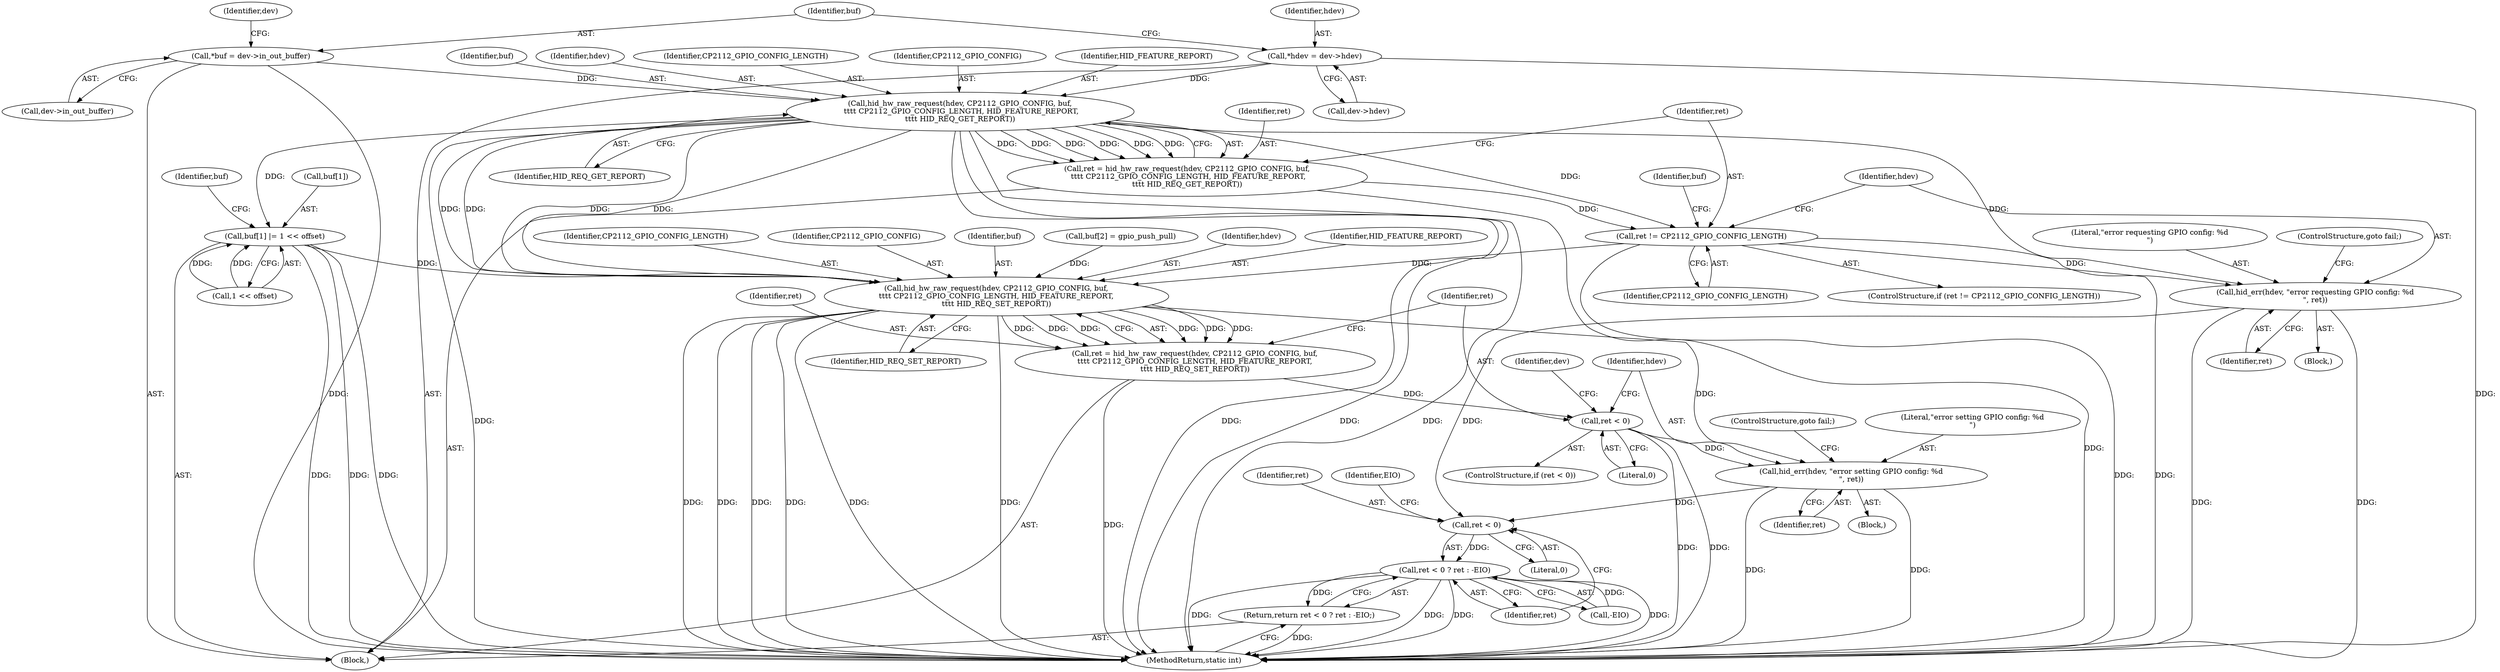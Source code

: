 digraph "0_linux_7a7b5df84b6b4e5d599c7289526eed96541a0654_0@pointer" {
"1000131" [label="(Call,hid_hw_raw_request(hdev, CP2112_GPIO_CONFIG, buf,\n \t\t\t\t CP2112_GPIO_CONFIG_LENGTH, HID_FEATURE_REPORT,\n\t\t\t\t HID_REQ_GET_REPORT))"];
"1000112" [label="(Call,*hdev = dev->hdev)"];
"1000118" [label="(Call,*buf = dev->in_out_buffer)"];
"1000129" [label="(Call,ret = hid_hw_raw_request(hdev, CP2112_GPIO_CONFIG, buf,\n \t\t\t\t CP2112_GPIO_CONFIG_LENGTH, HID_FEATURE_REPORT,\n\t\t\t\t HID_REQ_GET_REPORT))"];
"1000139" [label="(Call,ret != CP2112_GPIO_CONFIG_LENGTH)"];
"1000143" [label="(Call,hid_err(hdev, \"error requesting GPIO config: %d\n\", ret))"];
"1000198" [label="(Call,ret < 0)"];
"1000197" [label="(Call,ret < 0 ? ret : -EIO)"];
"1000196" [label="(Return,return ret < 0 ? ret : -EIO;)"];
"1000162" [label="(Call,hid_hw_raw_request(hdev, CP2112_GPIO_CONFIG, buf,\n\t\t\t\t CP2112_GPIO_CONFIG_LENGTH, HID_FEATURE_REPORT,\n\t\t\t\t HID_REQ_SET_REPORT))"];
"1000160" [label="(Call,ret = hid_hw_raw_request(hdev, CP2112_GPIO_CONFIG, buf,\n\t\t\t\t CP2112_GPIO_CONFIG_LENGTH, HID_FEATURE_REPORT,\n\t\t\t\t HID_REQ_SET_REPORT))"];
"1000170" [label="(Call,ret < 0)"];
"1000174" [label="(Call,hid_err(hdev, \"error setting GPIO config: %d\n\", ret))"];
"1000148" [label="(Call,buf[1] |= 1 << offset)"];
"1000204" [label="(MethodReturn,static int)"];
"1000197" [label="(Call,ret < 0 ? ret : -EIO)"];
"1000118" [label="(Call,*buf = dev->in_out_buffer)"];
"1000164" [label="(Identifier,CP2112_GPIO_CONFIG)"];
"1000161" [label="(Identifier,ret)"];
"1000138" [label="(ControlStructure,if (ret != CP2112_GPIO_CONFIG_LENGTH))"];
"1000170" [label="(Call,ret < 0)"];
"1000165" [label="(Identifier,buf)"];
"1000160" [label="(Call,ret = hid_hw_raw_request(hdev, CP2112_GPIO_CONFIG, buf,\n\t\t\t\t CP2112_GPIO_CONFIG_LENGTH, HID_FEATURE_REPORT,\n\t\t\t\t HID_REQ_SET_REPORT))"];
"1000149" [label="(Call,buf[1])"];
"1000155" [label="(Call,buf[2] = gpio_push_pull)"];
"1000203" [label="(Identifier,EIO)"];
"1000141" [label="(Identifier,CP2112_GPIO_CONFIG_LENGTH)"];
"1000137" [label="(Identifier,HID_REQ_GET_REPORT)"];
"1000201" [label="(Identifier,ret)"];
"1000202" [label="(Call,-EIO)"];
"1000163" [label="(Identifier,hdev)"];
"1000182" [label="(Identifier,dev)"];
"1000173" [label="(Block,)"];
"1000198" [label="(Call,ret < 0)"];
"1000177" [label="(Identifier,ret)"];
"1000176" [label="(Literal,\"error setting GPIO config: %d\n\")"];
"1000157" [label="(Identifier,buf)"];
"1000146" [label="(Identifier,ret)"];
"1000127" [label="(Identifier,dev)"];
"1000136" [label="(Identifier,HID_FEATURE_REPORT)"];
"1000144" [label="(Identifier,hdev)"];
"1000150" [label="(Identifier,buf)"];
"1000112" [label="(Call,*hdev = dev->hdev)"];
"1000114" [label="(Call,dev->hdev)"];
"1000145" [label="(Literal,\"error requesting GPIO config: %d\n\")"];
"1000200" [label="(Literal,0)"];
"1000152" [label="(Call,1 << offset)"];
"1000129" [label="(Call,ret = hid_hw_raw_request(hdev, CP2112_GPIO_CONFIG, buf,\n \t\t\t\t CP2112_GPIO_CONFIG_LENGTH, HID_FEATURE_REPORT,\n\t\t\t\t HID_REQ_GET_REPORT))"];
"1000167" [label="(Identifier,HID_FEATURE_REPORT)"];
"1000174" [label="(Call,hid_err(hdev, \"error setting GPIO config: %d\n\", ret))"];
"1000119" [label="(Identifier,buf)"];
"1000199" [label="(Identifier,ret)"];
"1000148" [label="(Call,buf[1] |= 1 << offset)"];
"1000162" [label="(Call,hid_hw_raw_request(hdev, CP2112_GPIO_CONFIG, buf,\n\t\t\t\t CP2112_GPIO_CONFIG_LENGTH, HID_FEATURE_REPORT,\n\t\t\t\t HID_REQ_SET_REPORT))"];
"1000113" [label="(Identifier,hdev)"];
"1000147" [label="(ControlStructure,goto fail;)"];
"1000178" [label="(ControlStructure,goto fail;)"];
"1000142" [label="(Block,)"];
"1000120" [label="(Call,dev->in_out_buffer)"];
"1000130" [label="(Identifier,ret)"];
"1000169" [label="(ControlStructure,if (ret < 0))"];
"1000140" [label="(Identifier,ret)"];
"1000134" [label="(Identifier,buf)"];
"1000132" [label="(Identifier,hdev)"];
"1000143" [label="(Call,hid_err(hdev, \"error requesting GPIO config: %d\n\", ret))"];
"1000135" [label="(Identifier,CP2112_GPIO_CONFIG_LENGTH)"];
"1000133" [label="(Identifier,CP2112_GPIO_CONFIG)"];
"1000139" [label="(Call,ret != CP2112_GPIO_CONFIG_LENGTH)"];
"1000171" [label="(Identifier,ret)"];
"1000168" [label="(Identifier,HID_REQ_SET_REPORT)"];
"1000175" [label="(Identifier,hdev)"];
"1000166" [label="(Identifier,CP2112_GPIO_CONFIG_LENGTH)"];
"1000172" [label="(Literal,0)"];
"1000105" [label="(Block,)"];
"1000131" [label="(Call,hid_hw_raw_request(hdev, CP2112_GPIO_CONFIG, buf,\n \t\t\t\t CP2112_GPIO_CONFIG_LENGTH, HID_FEATURE_REPORT,\n\t\t\t\t HID_REQ_GET_REPORT))"];
"1000196" [label="(Return,return ret < 0 ? ret : -EIO;)"];
"1000131" -> "1000129"  [label="AST: "];
"1000131" -> "1000137"  [label="CFG: "];
"1000132" -> "1000131"  [label="AST: "];
"1000133" -> "1000131"  [label="AST: "];
"1000134" -> "1000131"  [label="AST: "];
"1000135" -> "1000131"  [label="AST: "];
"1000136" -> "1000131"  [label="AST: "];
"1000137" -> "1000131"  [label="AST: "];
"1000129" -> "1000131"  [label="CFG: "];
"1000131" -> "1000204"  [label="DDG: "];
"1000131" -> "1000204"  [label="DDG: "];
"1000131" -> "1000204"  [label="DDG: "];
"1000131" -> "1000204"  [label="DDG: "];
"1000131" -> "1000129"  [label="DDG: "];
"1000131" -> "1000129"  [label="DDG: "];
"1000131" -> "1000129"  [label="DDG: "];
"1000131" -> "1000129"  [label="DDG: "];
"1000131" -> "1000129"  [label="DDG: "];
"1000131" -> "1000129"  [label="DDG: "];
"1000112" -> "1000131"  [label="DDG: "];
"1000118" -> "1000131"  [label="DDG: "];
"1000131" -> "1000139"  [label="DDG: "];
"1000131" -> "1000143"  [label="DDG: "];
"1000131" -> "1000148"  [label="DDG: "];
"1000131" -> "1000162"  [label="DDG: "];
"1000131" -> "1000162"  [label="DDG: "];
"1000131" -> "1000162"  [label="DDG: "];
"1000131" -> "1000162"  [label="DDG: "];
"1000112" -> "1000105"  [label="AST: "];
"1000112" -> "1000114"  [label="CFG: "];
"1000113" -> "1000112"  [label="AST: "];
"1000114" -> "1000112"  [label="AST: "];
"1000119" -> "1000112"  [label="CFG: "];
"1000112" -> "1000204"  [label="DDG: "];
"1000118" -> "1000105"  [label="AST: "];
"1000118" -> "1000120"  [label="CFG: "];
"1000119" -> "1000118"  [label="AST: "];
"1000120" -> "1000118"  [label="AST: "];
"1000127" -> "1000118"  [label="CFG: "];
"1000118" -> "1000204"  [label="DDG: "];
"1000129" -> "1000105"  [label="AST: "];
"1000130" -> "1000129"  [label="AST: "];
"1000140" -> "1000129"  [label="CFG: "];
"1000129" -> "1000204"  [label="DDG: "];
"1000129" -> "1000139"  [label="DDG: "];
"1000139" -> "1000138"  [label="AST: "];
"1000139" -> "1000141"  [label="CFG: "];
"1000140" -> "1000139"  [label="AST: "];
"1000141" -> "1000139"  [label="AST: "];
"1000144" -> "1000139"  [label="CFG: "];
"1000150" -> "1000139"  [label="CFG: "];
"1000139" -> "1000204"  [label="DDG: "];
"1000139" -> "1000204"  [label="DDG: "];
"1000139" -> "1000143"  [label="DDG: "];
"1000139" -> "1000162"  [label="DDG: "];
"1000143" -> "1000142"  [label="AST: "];
"1000143" -> "1000146"  [label="CFG: "];
"1000144" -> "1000143"  [label="AST: "];
"1000145" -> "1000143"  [label="AST: "];
"1000146" -> "1000143"  [label="AST: "];
"1000147" -> "1000143"  [label="CFG: "];
"1000143" -> "1000204"  [label="DDG: "];
"1000143" -> "1000204"  [label="DDG: "];
"1000143" -> "1000198"  [label="DDG: "];
"1000198" -> "1000197"  [label="AST: "];
"1000198" -> "1000200"  [label="CFG: "];
"1000199" -> "1000198"  [label="AST: "];
"1000200" -> "1000198"  [label="AST: "];
"1000201" -> "1000198"  [label="CFG: "];
"1000203" -> "1000198"  [label="CFG: "];
"1000198" -> "1000197"  [label="DDG: "];
"1000174" -> "1000198"  [label="DDG: "];
"1000197" -> "1000196"  [label="AST: "];
"1000197" -> "1000201"  [label="CFG: "];
"1000197" -> "1000202"  [label="CFG: "];
"1000201" -> "1000197"  [label="AST: "];
"1000202" -> "1000197"  [label="AST: "];
"1000196" -> "1000197"  [label="CFG: "];
"1000197" -> "1000204"  [label="DDG: "];
"1000197" -> "1000204"  [label="DDG: "];
"1000197" -> "1000204"  [label="DDG: "];
"1000197" -> "1000204"  [label="DDG: "];
"1000197" -> "1000196"  [label="DDG: "];
"1000202" -> "1000197"  [label="DDG: "];
"1000196" -> "1000105"  [label="AST: "];
"1000204" -> "1000196"  [label="CFG: "];
"1000196" -> "1000204"  [label="DDG: "];
"1000162" -> "1000160"  [label="AST: "];
"1000162" -> "1000168"  [label="CFG: "];
"1000163" -> "1000162"  [label="AST: "];
"1000164" -> "1000162"  [label="AST: "];
"1000165" -> "1000162"  [label="AST: "];
"1000166" -> "1000162"  [label="AST: "];
"1000167" -> "1000162"  [label="AST: "];
"1000168" -> "1000162"  [label="AST: "];
"1000160" -> "1000162"  [label="CFG: "];
"1000162" -> "1000204"  [label="DDG: "];
"1000162" -> "1000204"  [label="DDG: "];
"1000162" -> "1000204"  [label="DDG: "];
"1000162" -> "1000204"  [label="DDG: "];
"1000162" -> "1000204"  [label="DDG: "];
"1000162" -> "1000204"  [label="DDG: "];
"1000162" -> "1000160"  [label="DDG: "];
"1000162" -> "1000160"  [label="DDG: "];
"1000162" -> "1000160"  [label="DDG: "];
"1000162" -> "1000160"  [label="DDG: "];
"1000162" -> "1000160"  [label="DDG: "];
"1000162" -> "1000160"  [label="DDG: "];
"1000148" -> "1000162"  [label="DDG: "];
"1000155" -> "1000162"  [label="DDG: "];
"1000162" -> "1000174"  [label="DDG: "];
"1000160" -> "1000105"  [label="AST: "];
"1000161" -> "1000160"  [label="AST: "];
"1000171" -> "1000160"  [label="CFG: "];
"1000160" -> "1000204"  [label="DDG: "];
"1000160" -> "1000170"  [label="DDG: "];
"1000170" -> "1000169"  [label="AST: "];
"1000170" -> "1000172"  [label="CFG: "];
"1000171" -> "1000170"  [label="AST: "];
"1000172" -> "1000170"  [label="AST: "];
"1000175" -> "1000170"  [label="CFG: "];
"1000182" -> "1000170"  [label="CFG: "];
"1000170" -> "1000204"  [label="DDG: "];
"1000170" -> "1000204"  [label="DDG: "];
"1000170" -> "1000174"  [label="DDG: "];
"1000174" -> "1000173"  [label="AST: "];
"1000174" -> "1000177"  [label="CFG: "];
"1000175" -> "1000174"  [label="AST: "];
"1000176" -> "1000174"  [label="AST: "];
"1000177" -> "1000174"  [label="AST: "];
"1000178" -> "1000174"  [label="CFG: "];
"1000174" -> "1000204"  [label="DDG: "];
"1000174" -> "1000204"  [label="DDG: "];
"1000148" -> "1000105"  [label="AST: "];
"1000148" -> "1000152"  [label="CFG: "];
"1000149" -> "1000148"  [label="AST: "];
"1000152" -> "1000148"  [label="AST: "];
"1000157" -> "1000148"  [label="CFG: "];
"1000148" -> "1000204"  [label="DDG: "];
"1000148" -> "1000204"  [label="DDG: "];
"1000148" -> "1000204"  [label="DDG: "];
"1000152" -> "1000148"  [label="DDG: "];
"1000152" -> "1000148"  [label="DDG: "];
}
